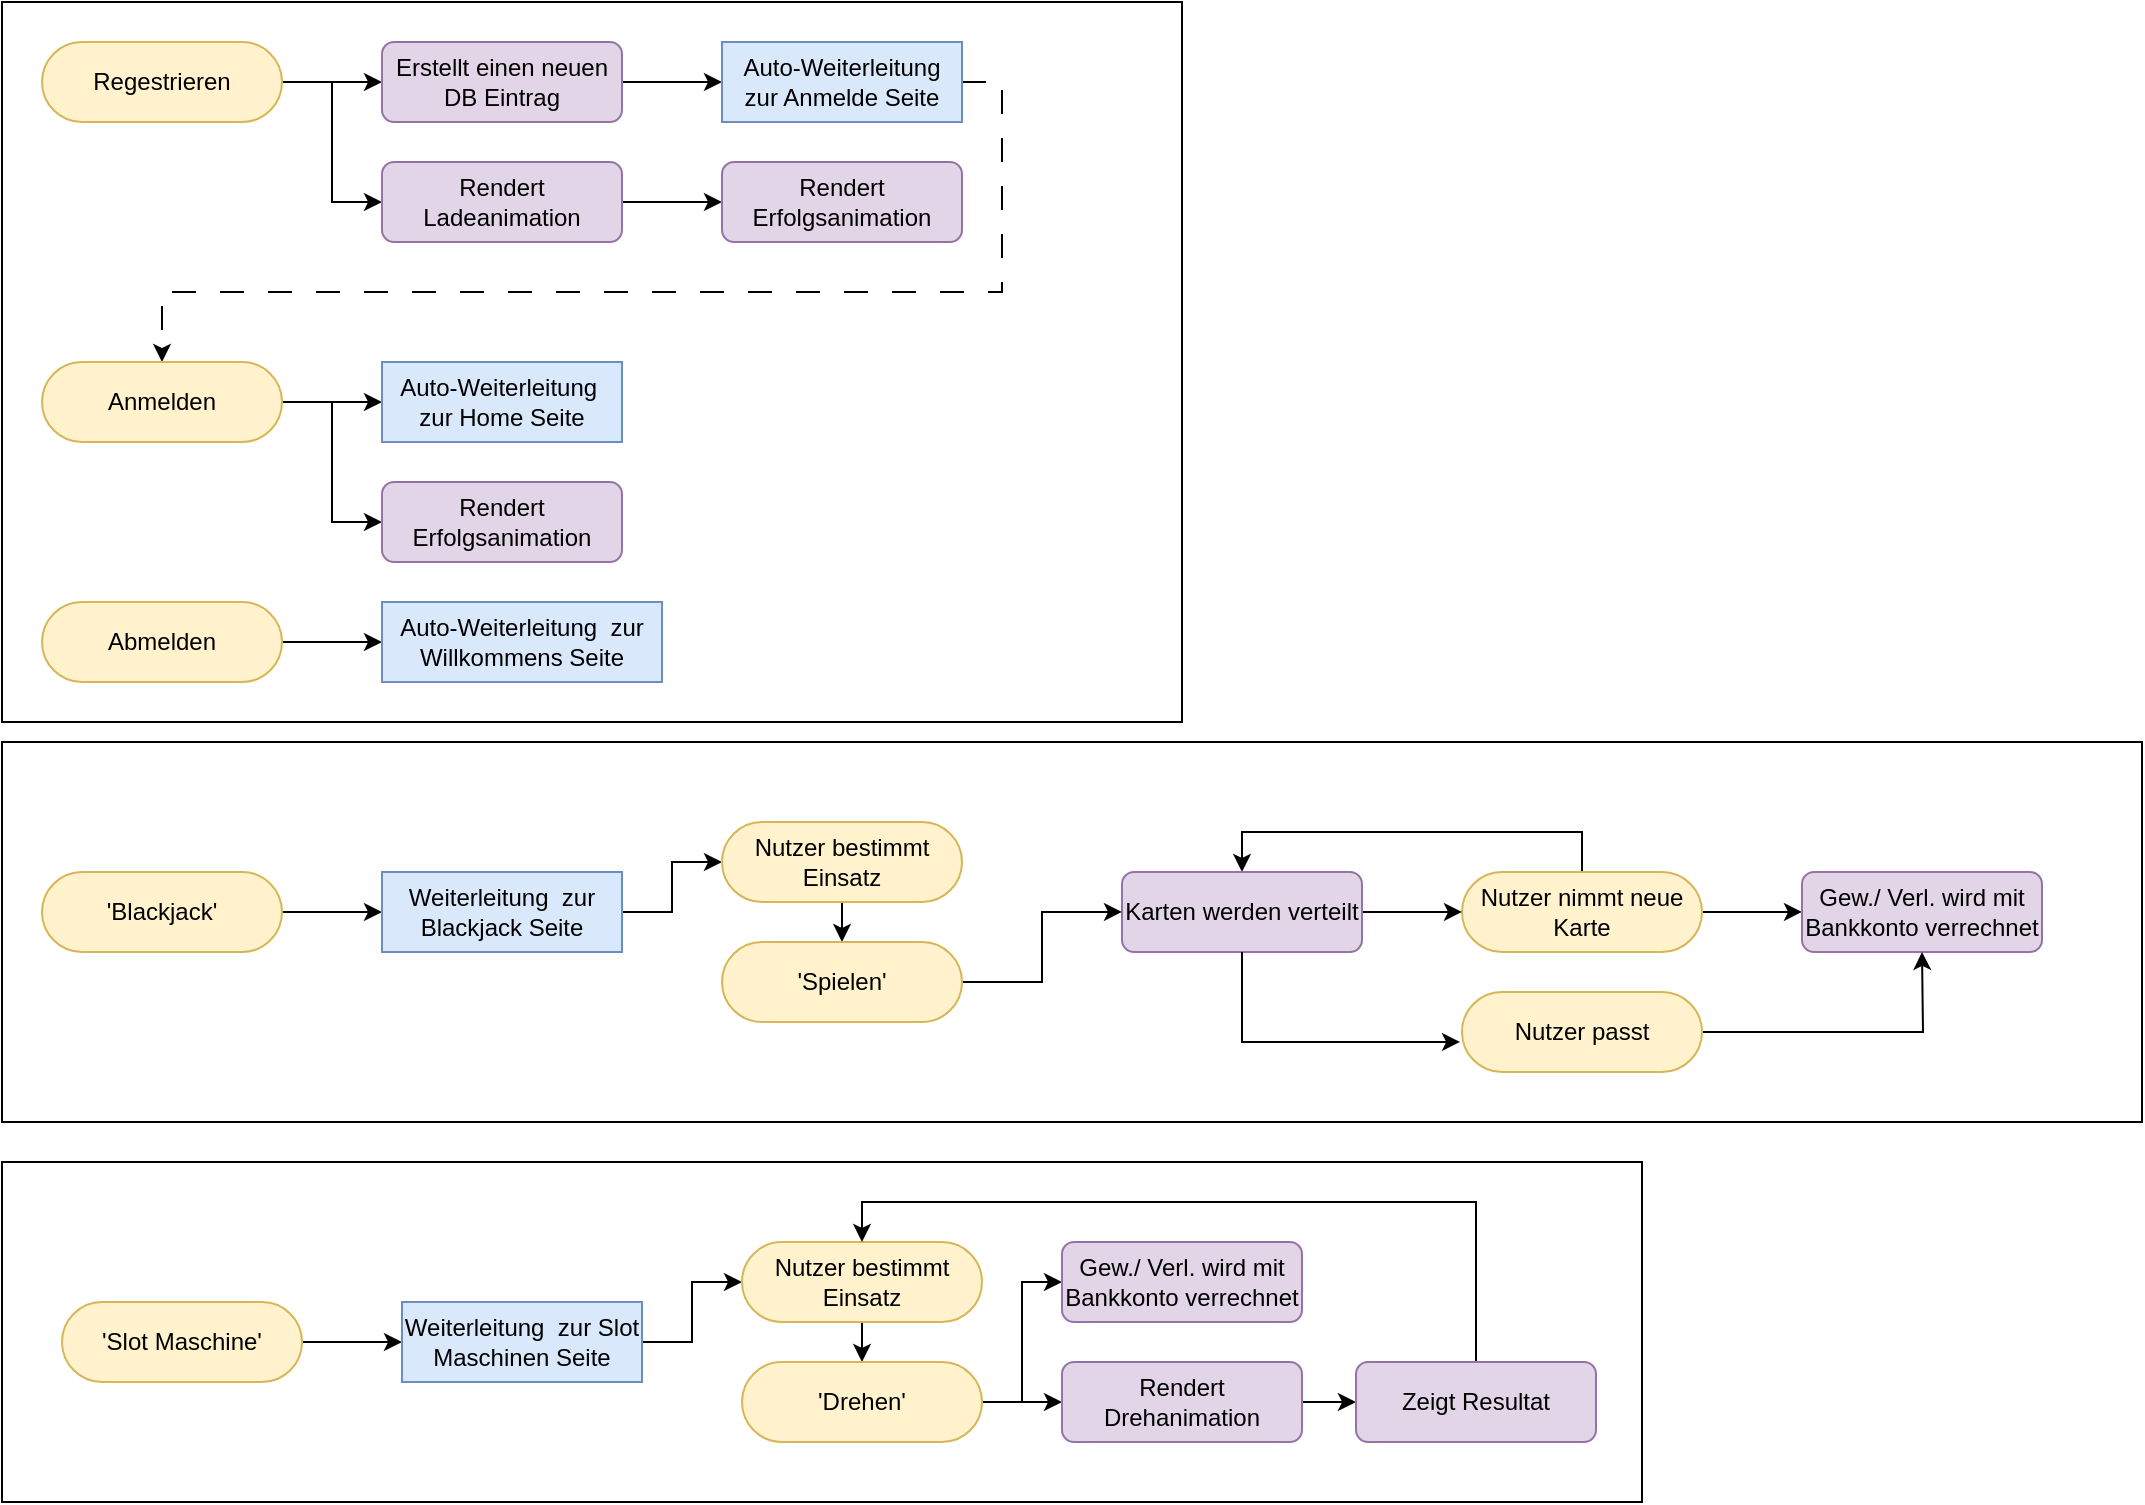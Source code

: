 <mxfile version="23.1.5" type="device">
  <diagram id="C5RBs43oDa-KdzZeNtuy" name="Page-1">
    <mxGraphModel dx="1059" dy="742" grid="1" gridSize="10" guides="1" tooltips="1" connect="1" arrows="1" fold="1" page="1" pageScale="1" pageWidth="827" pageHeight="1169" math="0" shadow="0">
      <root>
        <mxCell id="WIyWlLk6GJQsqaUBKTNV-0" />
        <mxCell id="WIyWlLk6GJQsqaUBKTNV-1" parent="WIyWlLk6GJQsqaUBKTNV-0" />
        <mxCell id="aMqjufp6LR2grknPyUqh-58" value="" style="rounded=0;whiteSpace=wrap;html=1;" vertex="1" parent="WIyWlLk6GJQsqaUBKTNV-1">
          <mxGeometry x="40" y="640" width="820" height="170" as="geometry" />
        </mxCell>
        <mxCell id="aMqjufp6LR2grknPyUqh-37" value="" style="rounded=0;whiteSpace=wrap;html=1;" vertex="1" parent="WIyWlLk6GJQsqaUBKTNV-1">
          <mxGeometry x="40" y="430" width="1070" height="190" as="geometry" />
        </mxCell>
        <mxCell id="aMqjufp6LR2grknPyUqh-36" value="" style="rounded=0;whiteSpace=wrap;html=1;" vertex="1" parent="WIyWlLk6GJQsqaUBKTNV-1">
          <mxGeometry x="40" y="60" width="590" height="360" as="geometry" />
        </mxCell>
        <mxCell id="aMqjufp6LR2grknPyUqh-3" value="" style="edgeStyle=orthogonalEdgeStyle;rounded=0;orthogonalLoop=1;jettySize=auto;html=1;" edge="1" parent="WIyWlLk6GJQsqaUBKTNV-1" source="aMqjufp6LR2grknPyUqh-0" target="aMqjufp6LR2grknPyUqh-2">
          <mxGeometry relative="1" as="geometry" />
        </mxCell>
        <mxCell id="aMqjufp6LR2grknPyUqh-13" value="" style="edgeStyle=orthogonalEdgeStyle;rounded=0;orthogonalLoop=1;jettySize=auto;html=1;entryX=0;entryY=0.5;entryDx=0;entryDy=0;" edge="1" parent="WIyWlLk6GJQsqaUBKTNV-1" source="aMqjufp6LR2grknPyUqh-0" target="aMqjufp6LR2grknPyUqh-11">
          <mxGeometry relative="1" as="geometry">
            <mxPoint x="120" y="190" as="targetPoint" />
          </mxGeometry>
        </mxCell>
        <mxCell id="aMqjufp6LR2grknPyUqh-0" value="Regestrieren" style="rounded=1;whiteSpace=wrap;html=1;fontSize=12;glass=0;strokeWidth=1;shadow=0;arcSize=50;fillColor=#fff2cc;strokeColor=#d6b656;" vertex="1" parent="WIyWlLk6GJQsqaUBKTNV-1">
          <mxGeometry x="60" y="80" width="120" height="40" as="geometry" />
        </mxCell>
        <mxCell id="aMqjufp6LR2grknPyUqh-5" value="" style="edgeStyle=orthogonalEdgeStyle;rounded=0;orthogonalLoop=1;jettySize=auto;html=1;" edge="1" parent="WIyWlLk6GJQsqaUBKTNV-1" source="aMqjufp6LR2grknPyUqh-2" target="aMqjufp6LR2grknPyUqh-4">
          <mxGeometry relative="1" as="geometry" />
        </mxCell>
        <mxCell id="aMqjufp6LR2grknPyUqh-2" value="Erstellt einen neuen DB Eintrag" style="rounded=1;whiteSpace=wrap;html=1;fontSize=12;glass=0;strokeWidth=1;shadow=0;fillColor=#e1d5e7;strokeColor=#9673a6;" vertex="1" parent="WIyWlLk6GJQsqaUBKTNV-1">
          <mxGeometry x="230" y="80" width="120" height="40" as="geometry" />
        </mxCell>
        <mxCell id="aMqjufp6LR2grknPyUqh-20" style="edgeStyle=orthogonalEdgeStyle;rounded=0;orthogonalLoop=1;jettySize=auto;html=1;exitX=1;exitY=0.5;exitDx=0;exitDy=0;entryX=0.5;entryY=0;entryDx=0;entryDy=0;dashed=1;dashPattern=12 12;" edge="1" parent="WIyWlLk6GJQsqaUBKTNV-1" source="aMqjufp6LR2grknPyUqh-4" target="aMqjufp6LR2grknPyUqh-6">
          <mxGeometry relative="1" as="geometry">
            <Array as="points">
              <mxPoint x="540" y="100" />
              <mxPoint x="540" y="205" />
              <mxPoint x="120" y="205" />
            </Array>
          </mxGeometry>
        </mxCell>
        <mxCell id="aMqjufp6LR2grknPyUqh-4" value="Auto-Weiterleitung zur Anmelde Seite" style="rounded=1;whiteSpace=wrap;html=1;fontSize=12;glass=0;strokeWidth=1;shadow=0;arcSize=0;fillColor=#dae8fc;strokeColor=#6c8ebf;" vertex="1" parent="WIyWlLk6GJQsqaUBKTNV-1">
          <mxGeometry x="400" y="80" width="120" height="40" as="geometry" />
        </mxCell>
        <mxCell id="aMqjufp6LR2grknPyUqh-10" value="" style="edgeStyle=orthogonalEdgeStyle;rounded=0;orthogonalLoop=1;jettySize=auto;html=1;" edge="1" parent="WIyWlLk6GJQsqaUBKTNV-1" source="aMqjufp6LR2grknPyUqh-6" target="aMqjufp6LR2grknPyUqh-9">
          <mxGeometry relative="1" as="geometry" />
        </mxCell>
        <mxCell id="aMqjufp6LR2grknPyUqh-19" style="edgeStyle=orthogonalEdgeStyle;rounded=0;orthogonalLoop=1;jettySize=auto;html=1;exitX=1;exitY=0.5;exitDx=0;exitDy=0;entryX=0;entryY=0.5;entryDx=0;entryDy=0;" edge="1" parent="WIyWlLk6GJQsqaUBKTNV-1" source="aMqjufp6LR2grknPyUqh-6" target="aMqjufp6LR2grknPyUqh-16">
          <mxGeometry relative="1" as="geometry" />
        </mxCell>
        <mxCell id="aMqjufp6LR2grknPyUqh-6" value="Anmelden" style="rounded=1;whiteSpace=wrap;html=1;fontSize=12;glass=0;strokeWidth=1;shadow=0;arcSize=50;fillColor=#fff2cc;strokeColor=#d6b656;" vertex="1" parent="WIyWlLk6GJQsqaUBKTNV-1">
          <mxGeometry x="60" y="240" width="120" height="40" as="geometry" />
        </mxCell>
        <mxCell id="aMqjufp6LR2grknPyUqh-9" value="Auto-Weiterleitung&amp;nbsp; zur Home Seite" style="rounded=1;whiteSpace=wrap;html=1;fontSize=12;glass=0;strokeWidth=1;shadow=0;arcSize=0;fillColor=#dae8fc;strokeColor=#6c8ebf;" vertex="1" parent="WIyWlLk6GJQsqaUBKTNV-1">
          <mxGeometry x="230" y="240" width="120" height="40" as="geometry" />
        </mxCell>
        <mxCell id="aMqjufp6LR2grknPyUqh-15" style="edgeStyle=orthogonalEdgeStyle;rounded=0;orthogonalLoop=1;jettySize=auto;html=1;exitX=1;exitY=0.5;exitDx=0;exitDy=0;" edge="1" parent="WIyWlLk6GJQsqaUBKTNV-1" source="aMqjufp6LR2grknPyUqh-11" target="aMqjufp6LR2grknPyUqh-14">
          <mxGeometry relative="1" as="geometry" />
        </mxCell>
        <mxCell id="aMqjufp6LR2grknPyUqh-11" value="Rendert Ladeanimation" style="rounded=1;whiteSpace=wrap;html=1;fontSize=12;glass=0;strokeWidth=1;shadow=0;fillColor=#e1d5e7;strokeColor=#9673a6;" vertex="1" parent="WIyWlLk6GJQsqaUBKTNV-1">
          <mxGeometry x="230" y="140" width="120" height="40" as="geometry" />
        </mxCell>
        <mxCell id="aMqjufp6LR2grknPyUqh-14" value="Rendert Erfolgsanimation" style="rounded=1;whiteSpace=wrap;html=1;fontSize=12;glass=0;strokeWidth=1;shadow=0;fillColor=#e1d5e7;strokeColor=#9673a6;" vertex="1" parent="WIyWlLk6GJQsqaUBKTNV-1">
          <mxGeometry x="400" y="140" width="120" height="40" as="geometry" />
        </mxCell>
        <mxCell id="aMqjufp6LR2grknPyUqh-16" value="Rendert Erfolgsanimation" style="rounded=1;whiteSpace=wrap;html=1;fontSize=12;glass=0;strokeWidth=1;shadow=0;fillColor=#e1d5e7;strokeColor=#9673a6;" vertex="1" parent="WIyWlLk6GJQsqaUBKTNV-1">
          <mxGeometry x="230" y="300" width="120" height="40" as="geometry" />
        </mxCell>
        <mxCell id="aMqjufp6LR2grknPyUqh-28" style="edgeStyle=orthogonalEdgeStyle;rounded=0;orthogonalLoop=1;jettySize=auto;html=1;exitX=1;exitY=0.5;exitDx=0;exitDy=0;entryX=0;entryY=0.5;entryDx=0;entryDy=0;" edge="1" parent="WIyWlLk6GJQsqaUBKTNV-1" source="aMqjufp6LR2grknPyUqh-21" target="aMqjufp6LR2grknPyUqh-24">
          <mxGeometry relative="1" as="geometry" />
        </mxCell>
        <mxCell id="aMqjufp6LR2grknPyUqh-21" value="&#39;Blackjack&#39;" style="rounded=1;whiteSpace=wrap;html=1;fontSize=12;glass=0;strokeWidth=1;shadow=0;arcSize=50;fillColor=#fff2cc;strokeColor=#d6b656;" vertex="1" parent="WIyWlLk6GJQsqaUBKTNV-1">
          <mxGeometry x="60" y="495" width="120" height="40" as="geometry" />
        </mxCell>
        <mxCell id="aMqjufp6LR2grknPyUqh-44" style="edgeStyle=orthogonalEdgeStyle;rounded=0;orthogonalLoop=1;jettySize=auto;html=1;exitX=1;exitY=0.5;exitDx=0;exitDy=0;" edge="1" parent="WIyWlLk6GJQsqaUBKTNV-1" source="aMqjufp6LR2grknPyUqh-24" target="aMqjufp6LR2grknPyUqh-42">
          <mxGeometry relative="1" as="geometry" />
        </mxCell>
        <mxCell id="aMqjufp6LR2grknPyUqh-24" value="Weiterleitung&amp;nbsp; zur Blackjack Seite" style="rounded=1;whiteSpace=wrap;html=1;fontSize=12;glass=0;strokeWidth=1;shadow=0;arcSize=0;fillColor=#dae8fc;strokeColor=#6c8ebf;" vertex="1" parent="WIyWlLk6GJQsqaUBKTNV-1">
          <mxGeometry x="230" y="495" width="120" height="40" as="geometry" />
        </mxCell>
        <mxCell id="aMqjufp6LR2grknPyUqh-31" style="edgeStyle=orthogonalEdgeStyle;rounded=0;orthogonalLoop=1;jettySize=auto;html=1;exitX=1;exitY=0.5;exitDx=0;exitDy=0;entryX=0;entryY=0.5;entryDx=0;entryDy=0;" edge="1" parent="WIyWlLk6GJQsqaUBKTNV-1" source="aMqjufp6LR2grknPyUqh-25">
          <mxGeometry relative="1" as="geometry">
            <mxPoint x="940" y="514.98" as="targetPoint" />
          </mxGeometry>
        </mxCell>
        <mxCell id="aMqjufp6LR2grknPyUqh-34" style="edgeStyle=orthogonalEdgeStyle;rounded=0;orthogonalLoop=1;jettySize=auto;html=1;entryX=0.5;entryY=0;entryDx=0;entryDy=0;" edge="1" parent="WIyWlLk6GJQsqaUBKTNV-1" source="aMqjufp6LR2grknPyUqh-25" target="aMqjufp6LR2grknPyUqh-26">
          <mxGeometry relative="1" as="geometry">
            <Array as="points">
              <mxPoint x="830" y="474.98" />
              <mxPoint x="660" y="474.98" />
            </Array>
          </mxGeometry>
        </mxCell>
        <mxCell id="aMqjufp6LR2grknPyUqh-25" value="Nutzer nimmt neue Karte" style="rounded=1;whiteSpace=wrap;html=1;fontSize=12;glass=0;strokeWidth=1;shadow=0;arcSize=50;fillColor=#fff2cc;strokeColor=#d6b656;" vertex="1" parent="WIyWlLk6GJQsqaUBKTNV-1">
          <mxGeometry x="770" y="494.98" width="120" height="40" as="geometry" />
        </mxCell>
        <mxCell id="aMqjufp6LR2grknPyUqh-30" style="edgeStyle=orthogonalEdgeStyle;rounded=0;orthogonalLoop=1;jettySize=auto;html=1;exitX=1;exitY=0.5;exitDx=0;exitDy=0;entryX=0;entryY=0.5;entryDx=0;entryDy=0;" edge="1" parent="WIyWlLk6GJQsqaUBKTNV-1" source="aMqjufp6LR2grknPyUqh-26" target="aMqjufp6LR2grknPyUqh-25">
          <mxGeometry relative="1" as="geometry" />
        </mxCell>
        <mxCell id="aMqjufp6LR2grknPyUqh-26" value="Karten werden verteilt" style="rounded=1;whiteSpace=wrap;html=1;fontSize=12;glass=0;strokeWidth=1;shadow=0;fillColor=#e1d5e7;strokeColor=#9673a6;" vertex="1" parent="WIyWlLk6GJQsqaUBKTNV-1">
          <mxGeometry x="600" y="494.98" width="120" height="40" as="geometry" />
        </mxCell>
        <mxCell id="aMqjufp6LR2grknPyUqh-27" value="Gew./ Verl. wird mit Bankkonto verrechnet" style="rounded=1;whiteSpace=wrap;html=1;fontSize=12;glass=0;strokeWidth=1;shadow=0;fillColor=#e1d5e7;strokeColor=#9673a6;" vertex="1" parent="WIyWlLk6GJQsqaUBKTNV-1">
          <mxGeometry x="940" y="494.98" width="120" height="40" as="geometry" />
        </mxCell>
        <mxCell id="aMqjufp6LR2grknPyUqh-35" style="edgeStyle=orthogonalEdgeStyle;rounded=0;orthogonalLoop=1;jettySize=auto;html=1;exitX=1;exitY=0.5;exitDx=0;exitDy=0;entryX=0.5;entryY=1;entryDx=0;entryDy=0;" edge="1" parent="WIyWlLk6GJQsqaUBKTNV-1" source="aMqjufp6LR2grknPyUqh-32">
          <mxGeometry relative="1" as="geometry">
            <mxPoint x="1000" y="534.98" as="targetPoint" />
          </mxGeometry>
        </mxCell>
        <mxCell id="aMqjufp6LR2grknPyUqh-32" value="Nutzer passt" style="rounded=1;whiteSpace=wrap;html=1;fontSize=12;glass=0;strokeWidth=1;shadow=0;arcSize=50;fillColor=#fff2cc;strokeColor=#d6b656;" vertex="1" parent="WIyWlLk6GJQsqaUBKTNV-1">
          <mxGeometry x="770" y="554.98" width="120" height="40" as="geometry" />
        </mxCell>
        <mxCell id="aMqjufp6LR2grknPyUqh-33" style="edgeStyle=orthogonalEdgeStyle;rounded=0;orthogonalLoop=1;jettySize=auto;html=1;exitX=0.5;exitY=1;exitDx=0;exitDy=0;entryX=-0.008;entryY=0.625;entryDx=0;entryDy=0;entryPerimeter=0;" edge="1" parent="WIyWlLk6GJQsqaUBKTNV-1" source="aMqjufp6LR2grknPyUqh-26" target="aMqjufp6LR2grknPyUqh-32">
          <mxGeometry relative="1" as="geometry" />
        </mxCell>
        <mxCell id="aMqjufp6LR2grknPyUqh-47" style="edgeStyle=orthogonalEdgeStyle;rounded=0;orthogonalLoop=1;jettySize=auto;html=1;exitX=1;exitY=0.5;exitDx=0;exitDy=0;entryX=0;entryY=0.5;entryDx=0;entryDy=0;" edge="1" parent="WIyWlLk6GJQsqaUBKTNV-1" source="aMqjufp6LR2grknPyUqh-38" target="aMqjufp6LR2grknPyUqh-39">
          <mxGeometry relative="1" as="geometry" />
        </mxCell>
        <mxCell id="aMqjufp6LR2grknPyUqh-38" value="&#39;Slot Maschine&#39;" style="rounded=1;whiteSpace=wrap;html=1;fontSize=12;glass=0;strokeWidth=1;shadow=0;arcSize=50;fillColor=#fff2cc;strokeColor=#d6b656;" vertex="1" parent="WIyWlLk6GJQsqaUBKTNV-1">
          <mxGeometry x="70" y="710" width="120" height="40" as="geometry" />
        </mxCell>
        <mxCell id="aMqjufp6LR2grknPyUqh-49" style="edgeStyle=orthogonalEdgeStyle;rounded=0;orthogonalLoop=1;jettySize=auto;html=1;exitX=1;exitY=0.5;exitDx=0;exitDy=0;" edge="1" parent="WIyWlLk6GJQsqaUBKTNV-1" source="aMqjufp6LR2grknPyUqh-39" target="aMqjufp6LR2grknPyUqh-41">
          <mxGeometry relative="1" as="geometry" />
        </mxCell>
        <mxCell id="aMqjufp6LR2grknPyUqh-39" value="Weiterleitung&amp;nbsp; zur Slot Maschinen Seite" style="rounded=1;whiteSpace=wrap;html=1;fontSize=12;glass=0;strokeWidth=1;shadow=0;arcSize=0;fillColor=#dae8fc;strokeColor=#6c8ebf;" vertex="1" parent="WIyWlLk6GJQsqaUBKTNV-1">
          <mxGeometry x="240" y="710" width="120" height="40" as="geometry" />
        </mxCell>
        <mxCell id="aMqjufp6LR2grknPyUqh-50" style="edgeStyle=orthogonalEdgeStyle;rounded=0;orthogonalLoop=1;jettySize=auto;html=1;exitX=0.5;exitY=1;exitDx=0;exitDy=0;entryX=0.5;entryY=0;entryDx=0;entryDy=0;" edge="1" parent="WIyWlLk6GJQsqaUBKTNV-1" source="aMqjufp6LR2grknPyUqh-41" target="aMqjufp6LR2grknPyUqh-48">
          <mxGeometry relative="1" as="geometry" />
        </mxCell>
        <mxCell id="aMqjufp6LR2grknPyUqh-41" value="Nutzer bestimmt Einsatz" style="rounded=1;whiteSpace=wrap;html=1;fontSize=12;glass=0;strokeWidth=1;shadow=0;arcSize=50;fillColor=#fff2cc;strokeColor=#d6b656;" vertex="1" parent="WIyWlLk6GJQsqaUBKTNV-1">
          <mxGeometry x="410" y="680" width="120" height="40" as="geometry" />
        </mxCell>
        <mxCell id="aMqjufp6LR2grknPyUqh-45" style="edgeStyle=orthogonalEdgeStyle;rounded=0;orthogonalLoop=1;jettySize=auto;html=1;exitX=0.5;exitY=1;exitDx=0;exitDy=0;entryX=0.5;entryY=0;entryDx=0;entryDy=0;" edge="1" parent="WIyWlLk6GJQsqaUBKTNV-1" source="aMqjufp6LR2grknPyUqh-42" target="aMqjufp6LR2grknPyUqh-43">
          <mxGeometry relative="1" as="geometry" />
        </mxCell>
        <mxCell id="aMqjufp6LR2grknPyUqh-42" value="Nutzer bestimmt Einsatz" style="rounded=1;whiteSpace=wrap;html=1;fontSize=12;glass=0;strokeWidth=1;shadow=0;arcSize=50;fillColor=#fff2cc;strokeColor=#d6b656;" vertex="1" parent="WIyWlLk6GJQsqaUBKTNV-1">
          <mxGeometry x="400" y="470" width="120" height="40" as="geometry" />
        </mxCell>
        <mxCell id="aMqjufp6LR2grknPyUqh-46" style="edgeStyle=orthogonalEdgeStyle;rounded=0;orthogonalLoop=1;jettySize=auto;html=1;exitX=1;exitY=0.5;exitDx=0;exitDy=0;entryX=0;entryY=0.5;entryDx=0;entryDy=0;" edge="1" parent="WIyWlLk6GJQsqaUBKTNV-1" source="aMqjufp6LR2grknPyUqh-43" target="aMqjufp6LR2grknPyUqh-26">
          <mxGeometry relative="1" as="geometry" />
        </mxCell>
        <mxCell id="aMqjufp6LR2grknPyUqh-43" value="&#39;Spielen&#39;" style="rounded=1;whiteSpace=wrap;html=1;fontSize=12;glass=0;strokeWidth=1;shadow=0;arcSize=50;fillColor=#fff2cc;strokeColor=#d6b656;" vertex="1" parent="WIyWlLk6GJQsqaUBKTNV-1">
          <mxGeometry x="400" y="530" width="120" height="40" as="geometry" />
        </mxCell>
        <mxCell id="aMqjufp6LR2grknPyUqh-54" style="edgeStyle=orthogonalEdgeStyle;rounded=0;orthogonalLoop=1;jettySize=auto;html=1;exitX=1;exitY=0.5;exitDx=0;exitDy=0;entryX=0;entryY=0.5;entryDx=0;entryDy=0;" edge="1" parent="WIyWlLk6GJQsqaUBKTNV-1" source="aMqjufp6LR2grknPyUqh-48" target="aMqjufp6LR2grknPyUqh-51">
          <mxGeometry relative="1" as="geometry" />
        </mxCell>
        <mxCell id="aMqjufp6LR2grknPyUqh-55" style="edgeStyle=orthogonalEdgeStyle;rounded=0;orthogonalLoop=1;jettySize=auto;html=1;exitX=1;exitY=0.5;exitDx=0;exitDy=0;entryX=0;entryY=0.5;entryDx=0;entryDy=0;" edge="1" parent="WIyWlLk6GJQsqaUBKTNV-1" source="aMqjufp6LR2grknPyUqh-48" target="aMqjufp6LR2grknPyUqh-53">
          <mxGeometry relative="1" as="geometry" />
        </mxCell>
        <mxCell id="aMqjufp6LR2grknPyUqh-48" value="&#39;Drehen&#39;" style="rounded=1;whiteSpace=wrap;html=1;fontSize=12;glass=0;strokeWidth=1;shadow=0;arcSize=50;fillColor=#fff2cc;strokeColor=#d6b656;" vertex="1" parent="WIyWlLk6GJQsqaUBKTNV-1">
          <mxGeometry x="410" y="740" width="120" height="40" as="geometry" />
        </mxCell>
        <mxCell id="aMqjufp6LR2grknPyUqh-56" style="edgeStyle=orthogonalEdgeStyle;rounded=0;orthogonalLoop=1;jettySize=auto;html=1;exitX=1;exitY=0.5;exitDx=0;exitDy=0;entryX=0;entryY=0.5;entryDx=0;entryDy=0;" edge="1" parent="WIyWlLk6GJQsqaUBKTNV-1" source="aMqjufp6LR2grknPyUqh-51" target="aMqjufp6LR2grknPyUqh-52">
          <mxGeometry relative="1" as="geometry" />
        </mxCell>
        <mxCell id="aMqjufp6LR2grknPyUqh-51" value="Rendert Drehanimation" style="rounded=1;whiteSpace=wrap;html=1;fontSize=12;glass=0;strokeWidth=1;shadow=0;fillColor=#e1d5e7;strokeColor=#9673a6;" vertex="1" parent="WIyWlLk6GJQsqaUBKTNV-1">
          <mxGeometry x="570" y="740" width="120" height="40" as="geometry" />
        </mxCell>
        <mxCell id="aMqjufp6LR2grknPyUqh-57" style="edgeStyle=orthogonalEdgeStyle;rounded=0;orthogonalLoop=1;jettySize=auto;html=1;exitX=0.5;exitY=1;exitDx=0;exitDy=0;entryX=0.5;entryY=0;entryDx=0;entryDy=0;" edge="1" parent="WIyWlLk6GJQsqaUBKTNV-1" source="aMqjufp6LR2grknPyUqh-52" target="aMqjufp6LR2grknPyUqh-41">
          <mxGeometry relative="1" as="geometry">
            <Array as="points">
              <mxPoint x="777" y="660" />
              <mxPoint x="470" y="660" />
            </Array>
          </mxGeometry>
        </mxCell>
        <mxCell id="aMqjufp6LR2grknPyUqh-52" value="Zeigt Resultat" style="rounded=1;whiteSpace=wrap;html=1;fontSize=12;glass=0;strokeWidth=1;shadow=0;fillColor=#e1d5e7;strokeColor=#9673a6;" vertex="1" parent="WIyWlLk6GJQsqaUBKTNV-1">
          <mxGeometry x="717" y="740" width="120" height="40" as="geometry" />
        </mxCell>
        <mxCell id="aMqjufp6LR2grknPyUqh-53" value="Gew./ Verl. wird mit Bankkonto verrechnet" style="rounded=1;whiteSpace=wrap;html=1;fontSize=12;glass=0;strokeWidth=1;shadow=0;fillColor=#e1d5e7;strokeColor=#9673a6;" vertex="1" parent="WIyWlLk6GJQsqaUBKTNV-1">
          <mxGeometry x="570" y="680" width="120" height="40" as="geometry" />
        </mxCell>
        <mxCell id="aMqjufp6LR2grknPyUqh-59" value="" style="edgeStyle=orthogonalEdgeStyle;rounded=0;orthogonalLoop=1;jettySize=auto;html=1;" edge="1" parent="WIyWlLk6GJQsqaUBKTNV-1" source="aMqjufp6LR2grknPyUqh-61" target="aMqjufp6LR2grknPyUqh-62">
          <mxGeometry relative="1" as="geometry" />
        </mxCell>
        <mxCell id="aMqjufp6LR2grknPyUqh-61" value="Abmelden" style="rounded=1;whiteSpace=wrap;html=1;fontSize=12;glass=0;strokeWidth=1;shadow=0;arcSize=50;fillColor=#fff2cc;strokeColor=#d6b656;" vertex="1" parent="WIyWlLk6GJQsqaUBKTNV-1">
          <mxGeometry x="60" y="360" width="120" height="40" as="geometry" />
        </mxCell>
        <mxCell id="aMqjufp6LR2grknPyUqh-62" value="Auto-Weiterleitung&amp;nbsp; zur Willkommens Seite" style="rounded=1;whiteSpace=wrap;html=1;fontSize=12;glass=0;strokeWidth=1;shadow=0;arcSize=0;fillColor=#dae8fc;strokeColor=#6c8ebf;" vertex="1" parent="WIyWlLk6GJQsqaUBKTNV-1">
          <mxGeometry x="230" y="360" width="140" height="40" as="geometry" />
        </mxCell>
      </root>
    </mxGraphModel>
  </diagram>
</mxfile>
